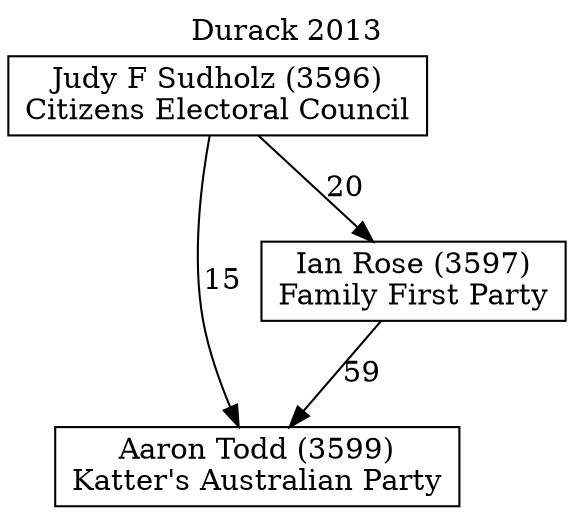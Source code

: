 // House preference flow
digraph "Aaron Todd (3599)_Durack_2013" {
	graph [label="Durack 2013" labelloc=t mclimit=10]
	node [shape=box]
	"Aaron Todd (3599)" [label="Aaron Todd (3599)
Katter's Australian Party"]
	"Ian Rose (3597)" [label="Ian Rose (3597)
Family First Party"]
	"Judy F Sudholz (3596)" [label="Judy F Sudholz (3596)
Citizens Electoral Council"]
	"Ian Rose (3597)" -> "Aaron Todd (3599)" [label=59]
	"Judy F Sudholz (3596)" -> "Ian Rose (3597)" [label=20]
	"Judy F Sudholz (3596)" -> "Aaron Todd (3599)" [label=15]
}
